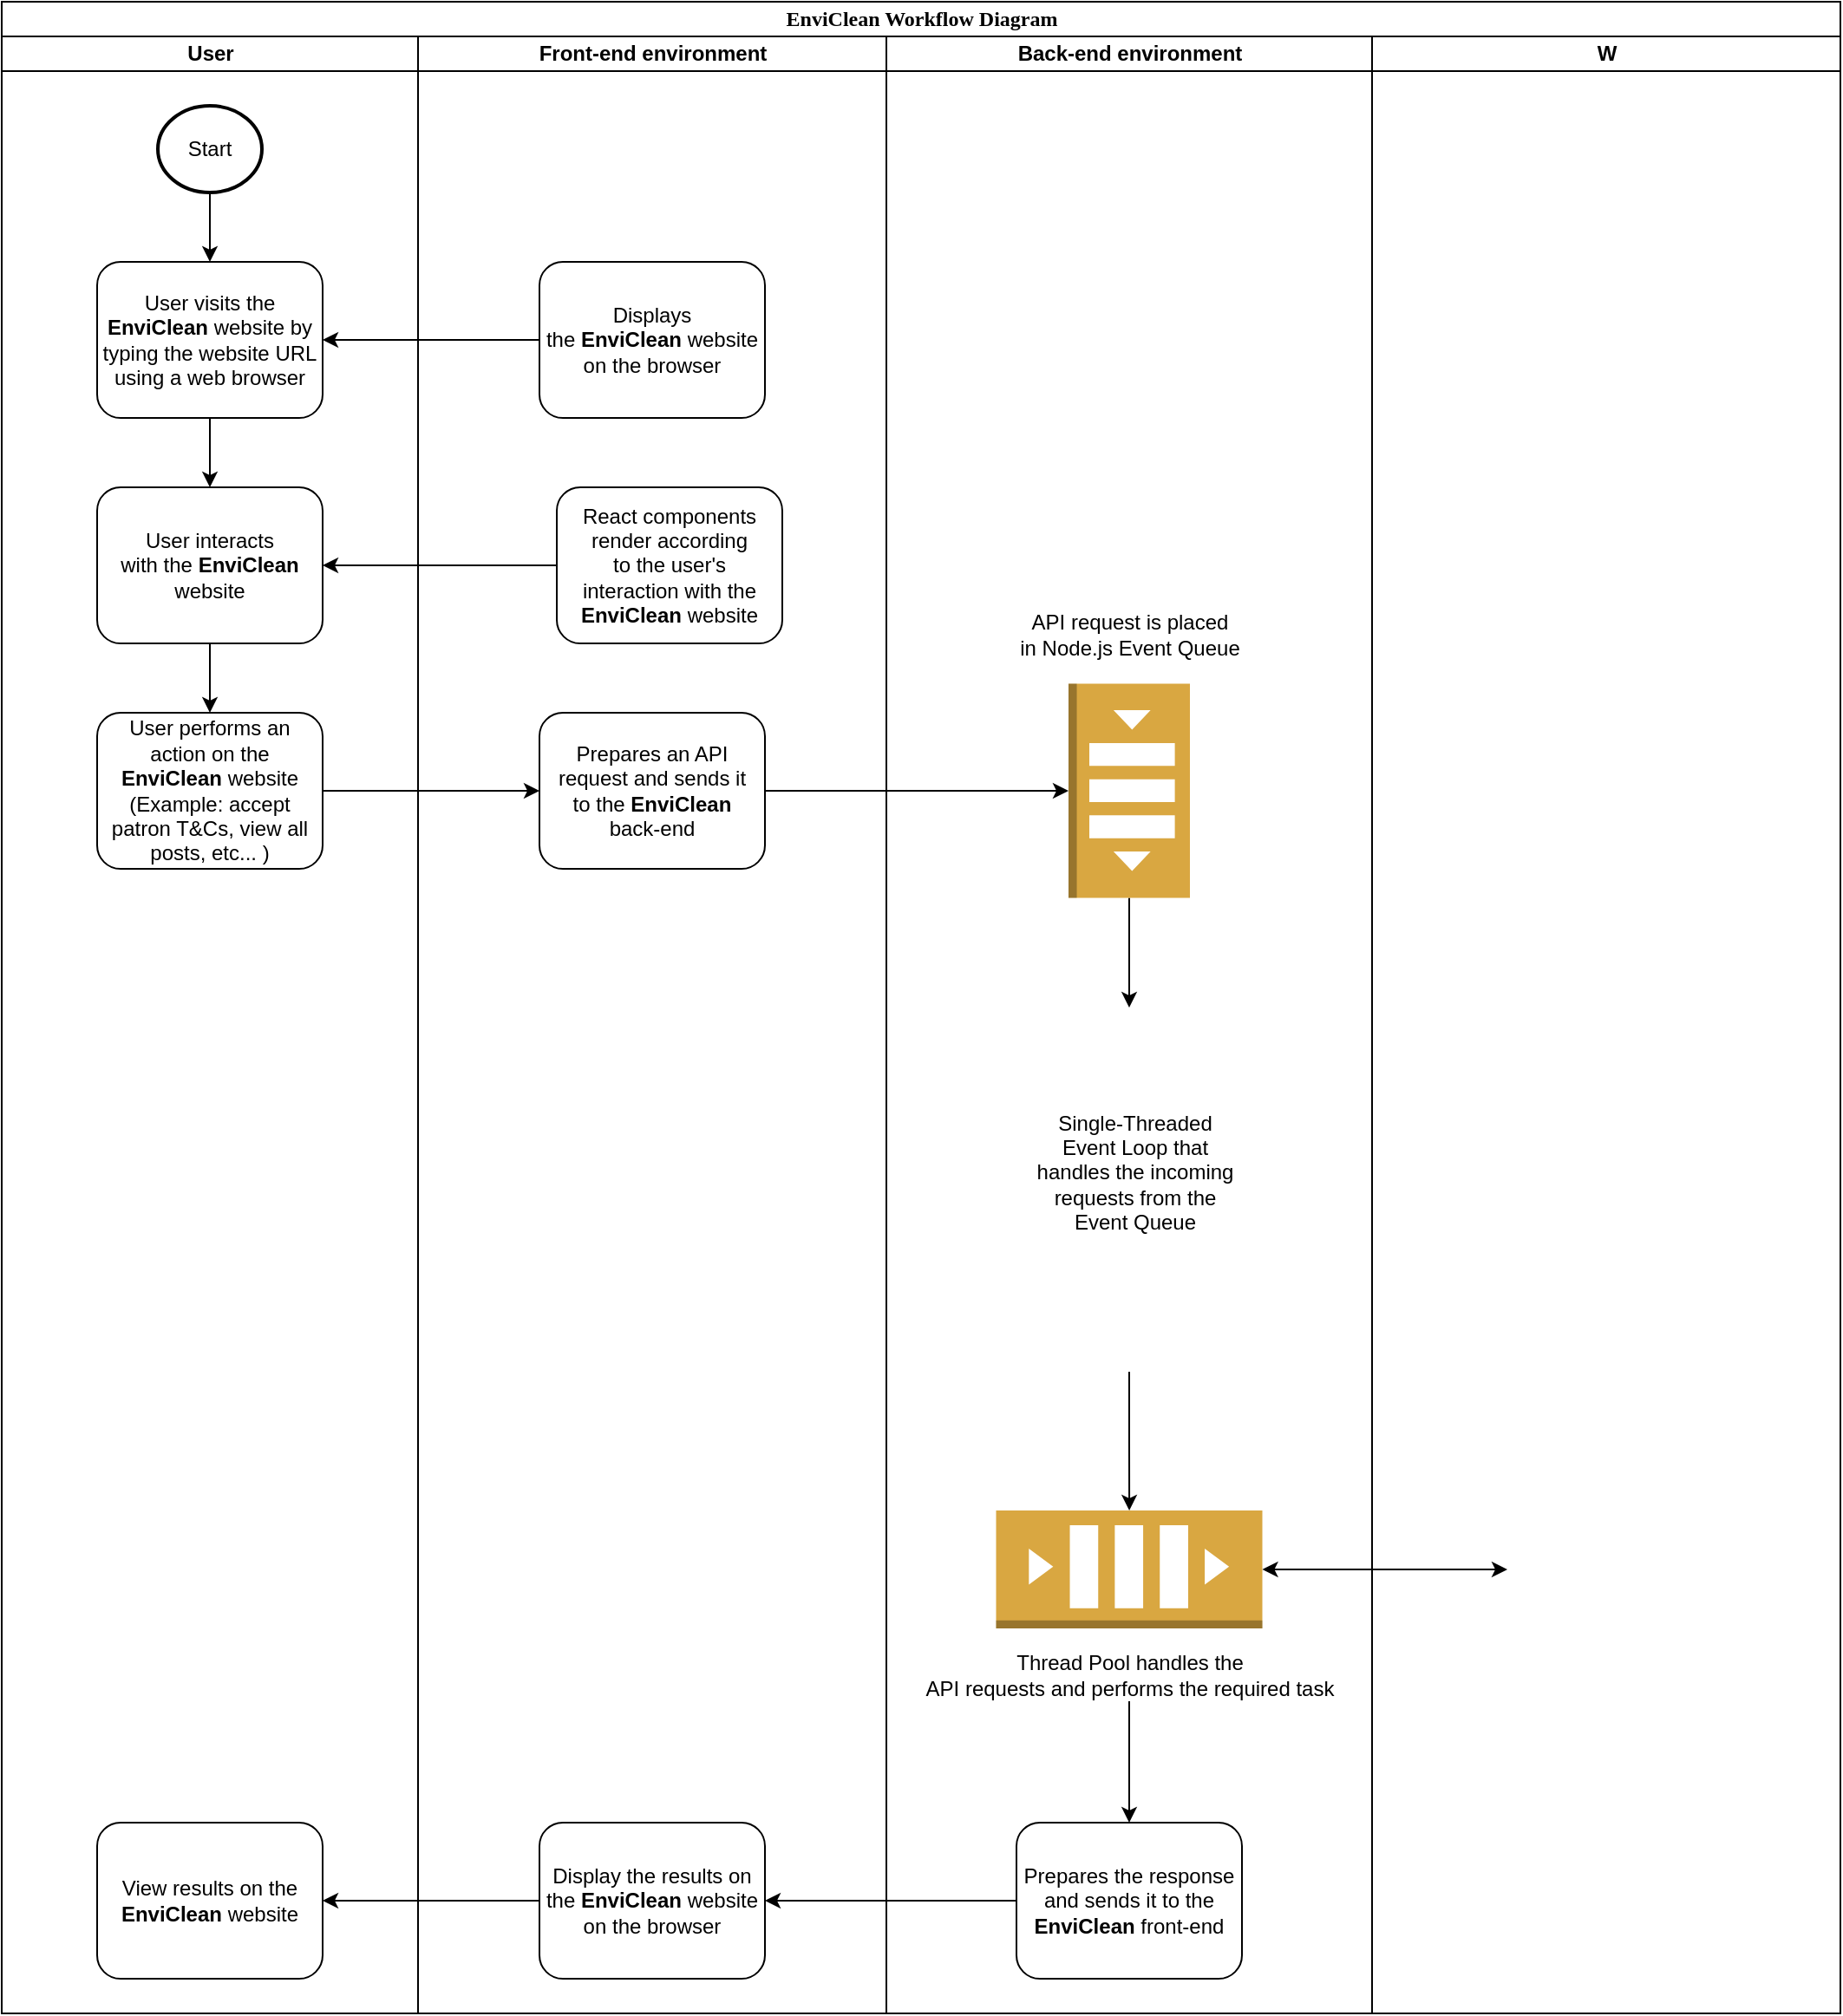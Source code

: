 <mxfile version="14.8.4" type="device"><diagram name="Page-1" id="74e2e168-ea6b-b213-b513-2b3c1d86103e"><mxGraphModel dx="1221" dy="681" grid="1" gridSize="10" guides="1" tooltips="1" connect="1" arrows="1" fold="1" page="1" pageScale="1" pageWidth="1100" pageHeight="850" background="none" math="0" shadow="0"><root><mxCell id="0"/><mxCell id="1" parent="0"/><mxCell id="77e6c97f196da883-1" value="&lt;font style=&quot;font-size: 12px&quot;&gt;EnviClean Workflow Diagram&lt;/font&gt;" style="swimlane;html=1;childLayout=stackLayout;startSize=20;rounded=0;shadow=0;labelBackgroundColor=none;strokeWidth=1;fontFamily=Verdana;fontSize=8;align=center;" parent="1" vertex="1"><mxGeometry x="70" y="40" width="1060" height="1160" as="geometry"/></mxCell><mxCell id="77e6c97f196da883-2" value="User" style="swimlane;html=1;startSize=20;" parent="77e6c97f196da883-1" vertex="1"><mxGeometry y="20" width="240" height="1140" as="geometry"/></mxCell><mxCell id="zakOMXz3tqx9b-B2whfR-10" value="" style="edgeStyle=orthogonalEdgeStyle;rounded=0;orthogonalLoop=1;jettySize=auto;html=1;" edge="1" parent="77e6c97f196da883-2" source="zakOMXz3tqx9b-B2whfR-1" target="zakOMXz3tqx9b-B2whfR-9"><mxGeometry relative="1" as="geometry"/></mxCell><mxCell id="zakOMXz3tqx9b-B2whfR-1" value="User visits the &lt;br&gt;&lt;b&gt;EnviClean&lt;/b&gt; website by typing the website URL using a web browser" style="rounded=1;whiteSpace=wrap;html=1;" vertex="1" parent="77e6c97f196da883-2"><mxGeometry x="55" y="130" width="130" height="90" as="geometry"/></mxCell><mxCell id="zakOMXz3tqx9b-B2whfR-4" value="" style="edgeStyle=orthogonalEdgeStyle;rounded=0;orthogonalLoop=1;jettySize=auto;html=1;" edge="1" parent="77e6c97f196da883-2" source="zakOMXz3tqx9b-B2whfR-3" target="zakOMXz3tqx9b-B2whfR-1"><mxGeometry relative="1" as="geometry"/></mxCell><mxCell id="zakOMXz3tqx9b-B2whfR-3" value="Start" style="strokeWidth=2;html=1;shape=mxgraph.flowchart.start_2;whiteSpace=wrap;" vertex="1" parent="77e6c97f196da883-2"><mxGeometry x="90" y="40" width="60" height="50" as="geometry"/></mxCell><mxCell id="zakOMXz3tqx9b-B2whfR-14" value="" style="edgeStyle=orthogonalEdgeStyle;rounded=0;orthogonalLoop=1;jettySize=auto;html=1;" edge="1" parent="77e6c97f196da883-2" source="zakOMXz3tqx9b-B2whfR-9" target="zakOMXz3tqx9b-B2whfR-13"><mxGeometry relative="1" as="geometry"/></mxCell><mxCell id="zakOMXz3tqx9b-B2whfR-9" value="User interacts &lt;br&gt;with the &lt;b&gt;EnviClean&lt;/b&gt; website" style="rounded=1;whiteSpace=wrap;html=1;" vertex="1" parent="77e6c97f196da883-2"><mxGeometry x="55" y="260" width="130" height="90" as="geometry"/></mxCell><mxCell id="zakOMXz3tqx9b-B2whfR-13" value="User performs an action on the &lt;b&gt;EnviClean &lt;/b&gt;website&lt;br&gt;(Example: accept patron T&amp;amp;Cs, view all posts, etc... )" style="rounded=1;whiteSpace=wrap;html=1;" vertex="1" parent="77e6c97f196da883-2"><mxGeometry x="55" y="390" width="130" height="90" as="geometry"/></mxCell><mxCell id="zakOMXz3tqx9b-B2whfR-79" value="View results on the &lt;b&gt;EnviClean&lt;/b&gt; website" style="rounded=1;whiteSpace=wrap;html=1;" vertex="1" parent="77e6c97f196da883-2"><mxGeometry x="55" y="1030" width="130" height="90" as="geometry"/></mxCell><mxCell id="77e6c97f196da883-3" value="Front-end environment" style="swimlane;html=1;startSize=20;" parent="77e6c97f196da883-1" vertex="1"><mxGeometry x="240" y="20" width="270" height="1140" as="geometry"/></mxCell><mxCell id="zakOMXz3tqx9b-B2whfR-7" value="Displays the&amp;nbsp;&lt;b&gt;EnviClean&lt;/b&gt;&amp;nbsp;website on the browser" style="rounded=1;whiteSpace=wrap;html=1;" vertex="1" parent="77e6c97f196da883-3"><mxGeometry x="70" y="130" width="130" height="90" as="geometry"/></mxCell><mxCell id="zakOMXz3tqx9b-B2whfR-11" value="React components render according &lt;br&gt;to the user's &lt;br&gt;interaction with the &lt;b&gt;EnviClean&lt;/b&gt; website" style="rounded=1;whiteSpace=wrap;html=1;" vertex="1" parent="77e6c97f196da883-3"><mxGeometry x="80" y="260" width="130" height="90" as="geometry"/></mxCell><mxCell id="zakOMXz3tqx9b-B2whfR-15" value="Prepares an API request and sends it &lt;br&gt;to the &lt;b&gt;EnviClean &lt;br&gt;&lt;/b&gt;back-end" style="rounded=1;whiteSpace=wrap;html=1;" vertex="1" parent="77e6c97f196da883-3"><mxGeometry x="70" y="390" width="130" height="90" as="geometry"/></mxCell><mxCell id="zakOMXz3tqx9b-B2whfR-78" value="Display the results on the&amp;nbsp;&lt;b&gt;EnviClean&lt;/b&gt;&amp;nbsp;website on the browser" style="rounded=1;whiteSpace=wrap;html=1;" vertex="1" parent="77e6c97f196da883-3"><mxGeometry x="70" y="1030" width="130" height="90" as="geometry"/></mxCell><mxCell id="77e6c97f196da883-4" value="Back-end environment" style="swimlane;html=1;startSize=20;" parent="77e6c97f196da883-1" vertex="1"><mxGeometry x="510" y="20" width="280" height="1140" as="geometry"/></mxCell><mxCell id="zakOMXz3tqx9b-B2whfR-73" value="" style="edgeStyle=orthogonalEdgeStyle;rounded=0;orthogonalLoop=1;jettySize=auto;html=1;" edge="1" parent="77e6c97f196da883-4" source="zakOMXz3tqx9b-B2whfR-64" target="zakOMXz3tqx9b-B2whfR-72"><mxGeometry relative="1" as="geometry"/></mxCell><mxCell id="zakOMXz3tqx9b-B2whfR-64" value="" style="outlineConnect=0;dashed=0;verticalLabelPosition=bottom;verticalAlign=top;align=center;html=1;shape=mxgraph.aws3.queue;fillColor=#D9A741;gradientColor=none;rotation=90;" vertex="1" parent="77e6c97f196da883-4"><mxGeometry x="78.31" y="400" width="123.38" height="70" as="geometry"/></mxCell><mxCell id="zakOMXz3tqx9b-B2whfR-65" value="API request is placed&lt;br&gt;in Node.js Event Queue" style="text;html=1;align=center;verticalAlign=middle;resizable=0;points=[];autosize=1;strokeColor=none;" vertex="1" parent="77e6c97f196da883-4"><mxGeometry x="70" y="330" width="140" height="30" as="geometry"/></mxCell><mxCell id="zakOMXz3tqx9b-B2whfR-74" value="" style="edgeStyle=orthogonalEdgeStyle;rounded=0;orthogonalLoop=1;jettySize=auto;html=1;" edge="1" parent="77e6c97f196da883-4" source="zakOMXz3tqx9b-B2whfR-72" target="zakOMXz3tqx9b-B2whfR-67"><mxGeometry relative="1" as="geometry"/></mxCell><mxCell id="zakOMXz3tqx9b-B2whfR-72" value="" style="shape=image;html=1;verticalAlign=top;verticalLabelPosition=bottom;labelBackgroundColor=#ffffff;imageAspect=0;aspect=fixed;image=https://cdn0.iconfinder.com/data/icons/doodle-audio-video-game/91/Audio_-_Video_-_Game_30-128.png;strokeWidth=0.8;rotation=-180;" vertex="1" parent="77e6c97f196da883-4"><mxGeometry x="35" y="560" width="210" height="210" as="geometry"/></mxCell><mxCell id="zakOMXz3tqx9b-B2whfR-67" value="" style="outlineConnect=0;dashed=0;verticalLabelPosition=bottom;verticalAlign=top;align=center;html=1;shape=mxgraph.aws3.queue;fillColor=#D9A741;gradientColor=none;strokeWidth=0.8;" vertex="1" parent="77e6c97f196da883-4"><mxGeometry x="63.25" y="850" width="153.5" height="68" as="geometry"/></mxCell><mxCell id="zakOMXz3tqx9b-B2whfR-77" value="" style="edgeStyle=orthogonalEdgeStyle;rounded=0;orthogonalLoop=1;jettySize=auto;html=1;" edge="1" parent="77e6c97f196da883-4" source="zakOMXz3tqx9b-B2whfR-71" target="zakOMXz3tqx9b-B2whfR-76"><mxGeometry relative="1" as="geometry"/></mxCell><mxCell id="zakOMXz3tqx9b-B2whfR-71" value="Thread Pool handles the&lt;br&gt;API requests and performs the required task" style="text;html=1;align=center;verticalAlign=middle;resizable=0;points=[];autosize=1;strokeColor=none;" vertex="1" parent="77e6c97f196da883-4"><mxGeometry x="15" y="930" width="250" height="30" as="geometry"/></mxCell><mxCell id="zakOMXz3tqx9b-B2whfR-66" value="Single-Threaded&lt;br&gt;Event Loop that &lt;br&gt;handles the incoming&lt;br&gt;requests from the &lt;br&gt;Event Queue" style="text;html=1;align=center;verticalAlign=middle;resizable=0;points=[];autosize=1;strokeColor=none;" vertex="1" parent="77e6c97f196da883-4"><mxGeometry x="78.31" y="620" width="130" height="70" as="geometry"/></mxCell><mxCell id="zakOMXz3tqx9b-B2whfR-76" value="Prepares the response&lt;br&gt;and sends it to the &lt;b&gt;EnviClean&lt;/b&gt; front-end" style="rounded=1;whiteSpace=wrap;html=1;" vertex="1" parent="77e6c97f196da883-4"><mxGeometry x="75" y="1030" width="130" height="90" as="geometry"/></mxCell><mxCell id="77e6c97f196da883-5" value="W" style="swimlane;html=1;startSize=20;" parent="77e6c97f196da883-1" vertex="1"><mxGeometry x="790" y="20" width="270" height="1140" as="geometry"/></mxCell><mxCell id="zakOMXz3tqx9b-B2whfR-70" value="" style="shape=image;html=1;verticalAlign=top;verticalLabelPosition=bottom;labelBackgroundColor=#ffffff;imageAspect=0;aspect=fixed;image=https://cdn4.iconfinder.com/data/icons/imod/128/Harware/iDatabase.png;fillColor=#ffffff;gradientColor=none;" vertex="1" parent="77e6c97f196da883-5"><mxGeometry x="78" y="827" width="114" height="114" as="geometry"/></mxCell><mxCell id="zakOMXz3tqx9b-B2whfR-8" style="edgeStyle=orthogonalEdgeStyle;rounded=0;orthogonalLoop=1;jettySize=auto;html=1;entryX=1;entryY=0.5;entryDx=0;entryDy=0;" edge="1" parent="77e6c97f196da883-1" source="zakOMXz3tqx9b-B2whfR-7" target="zakOMXz3tqx9b-B2whfR-1"><mxGeometry relative="1" as="geometry"/></mxCell><mxCell id="zakOMXz3tqx9b-B2whfR-12" style="edgeStyle=orthogonalEdgeStyle;rounded=0;orthogonalLoop=1;jettySize=auto;html=1;" edge="1" parent="77e6c97f196da883-1" source="zakOMXz3tqx9b-B2whfR-11" target="zakOMXz3tqx9b-B2whfR-9"><mxGeometry relative="1" as="geometry"/></mxCell><mxCell id="zakOMXz3tqx9b-B2whfR-16" style="edgeStyle=orthogonalEdgeStyle;rounded=0;orthogonalLoop=1;jettySize=auto;html=1;entryX=0;entryY=0.5;entryDx=0;entryDy=0;" edge="1" parent="77e6c97f196da883-1" source="zakOMXz3tqx9b-B2whfR-13" target="zakOMXz3tqx9b-B2whfR-15"><mxGeometry relative="1" as="geometry"/></mxCell><mxCell id="zakOMXz3tqx9b-B2whfR-18" style="edgeStyle=orthogonalEdgeStyle;rounded=0;orthogonalLoop=1;jettySize=auto;html=1;" edge="1" parent="77e6c97f196da883-1" source="zakOMXz3tqx9b-B2whfR-15" target="zakOMXz3tqx9b-B2whfR-64"><mxGeometry relative="1" as="geometry"><mxPoint x="545" y="455" as="targetPoint"/></mxGeometry></mxCell><mxCell id="zakOMXz3tqx9b-B2whfR-75" value="" style="endArrow=classic;startArrow=classic;html=1;entryX=0;entryY=0.5;entryDx=0;entryDy=0;exitX=1;exitY=0.5;exitDx=0;exitDy=0;exitPerimeter=0;" edge="1" parent="77e6c97f196da883-1" source="zakOMXz3tqx9b-B2whfR-67" target="zakOMXz3tqx9b-B2whfR-70"><mxGeometry width="50" height="50" relative="1" as="geometry"><mxPoint x="110" y="1100" as="sourcePoint"/><mxPoint x="780" y="960" as="targetPoint"/></mxGeometry></mxCell><mxCell id="zakOMXz3tqx9b-B2whfR-80" style="edgeStyle=orthogonalEdgeStyle;rounded=0;orthogonalLoop=1;jettySize=auto;html=1;entryX=1;entryY=0.5;entryDx=0;entryDy=0;" edge="1" parent="77e6c97f196da883-1" source="zakOMXz3tqx9b-B2whfR-76" target="zakOMXz3tqx9b-B2whfR-78"><mxGeometry relative="1" as="geometry"/></mxCell><mxCell id="zakOMXz3tqx9b-B2whfR-81" style="edgeStyle=orthogonalEdgeStyle;rounded=0;orthogonalLoop=1;jettySize=auto;html=1;entryX=1;entryY=0.5;entryDx=0;entryDy=0;" edge="1" parent="77e6c97f196da883-1" source="zakOMXz3tqx9b-B2whfR-78" target="zakOMXz3tqx9b-B2whfR-79"><mxGeometry relative="1" as="geometry"/></mxCell></root></mxGraphModel></diagram></mxfile>